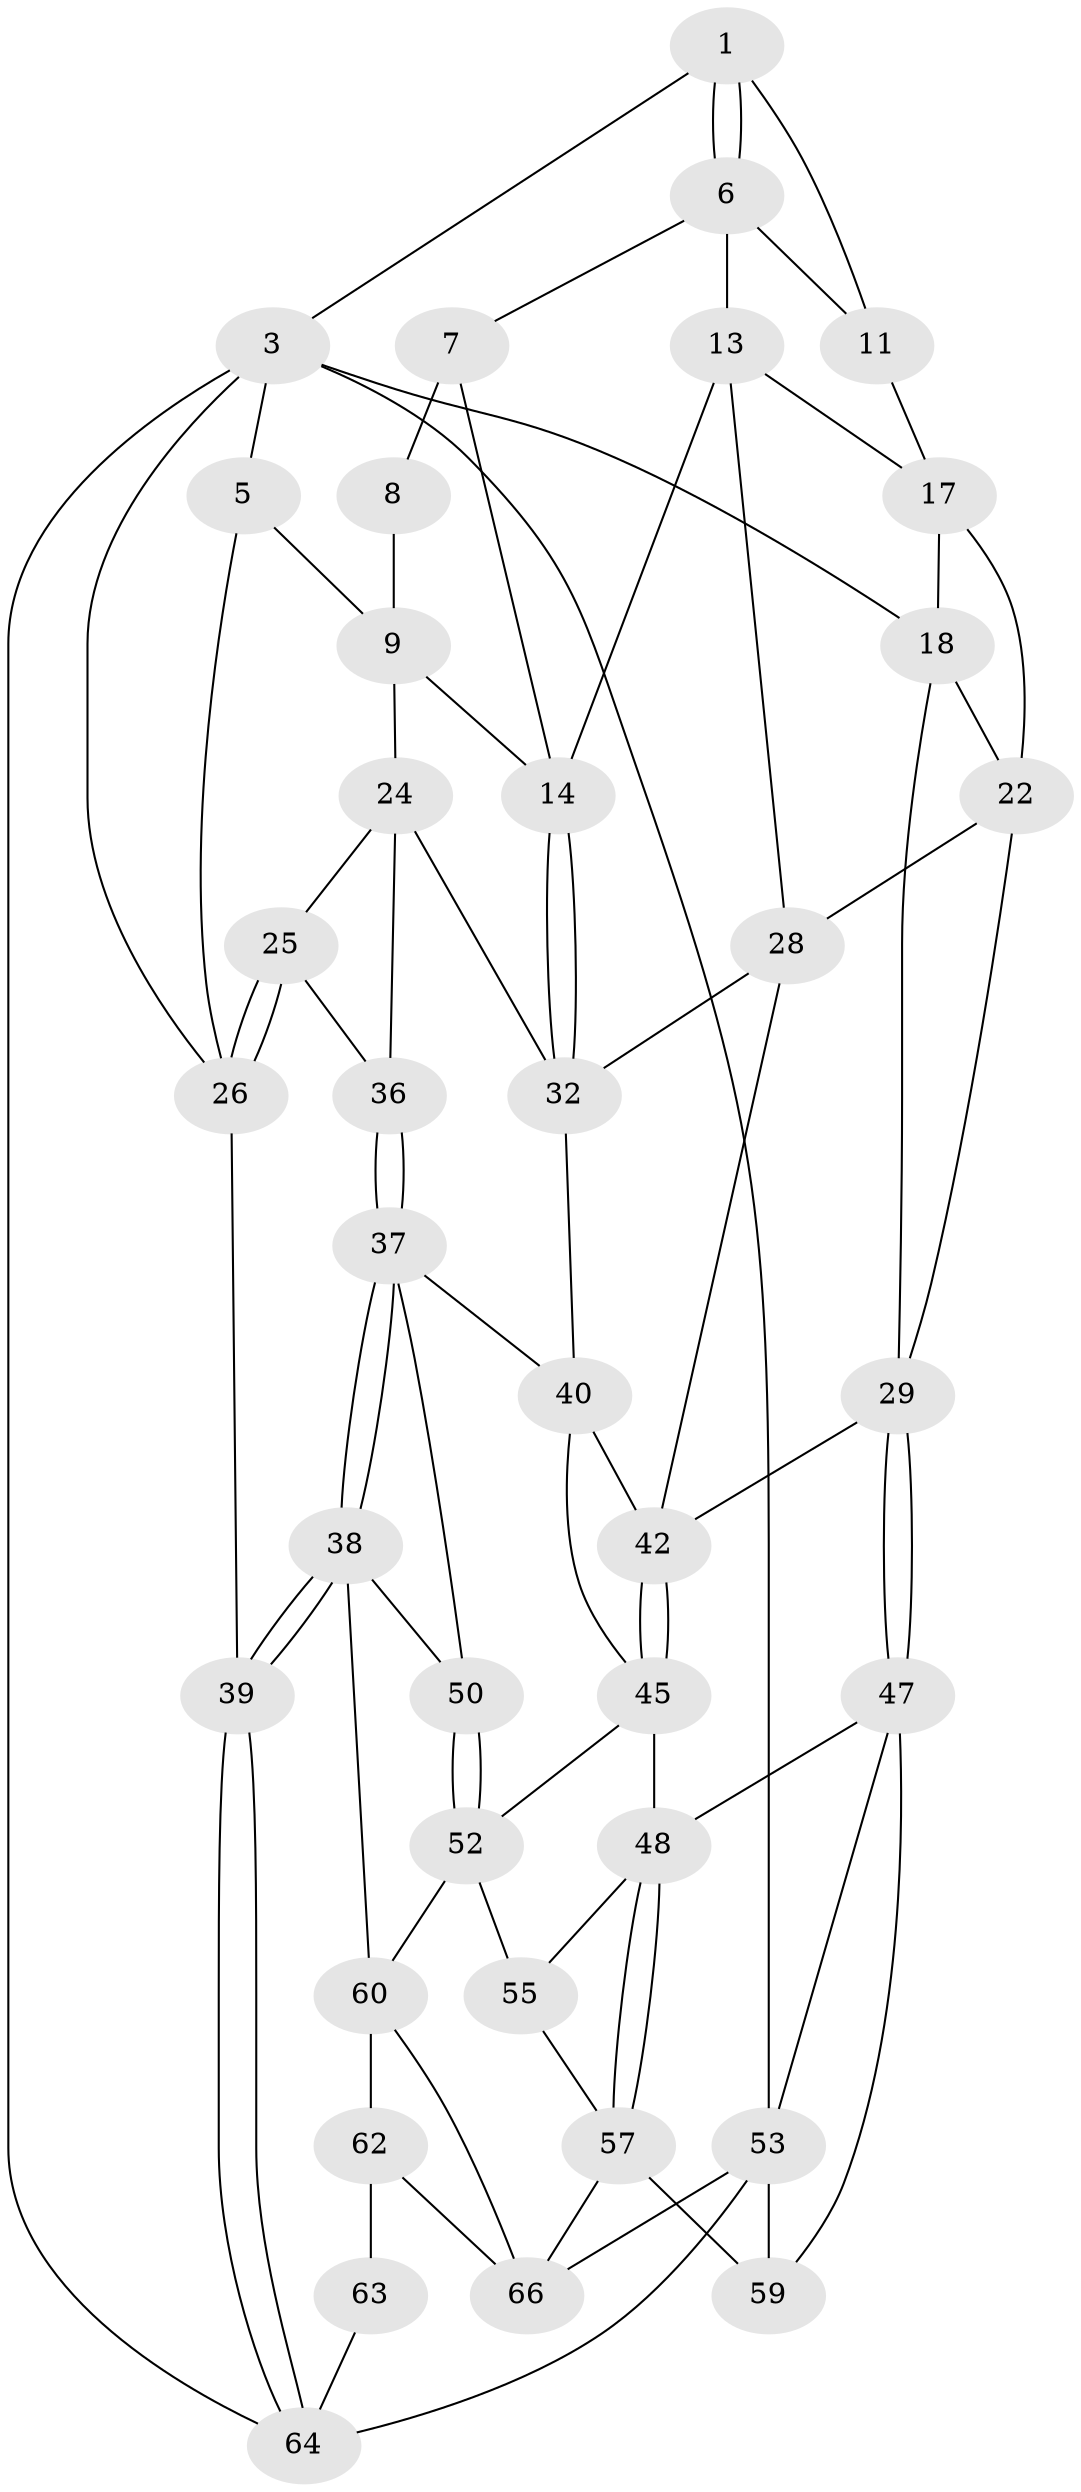 // original degree distribution, {3: 0.02857142857142857, 4: 0.3, 6: 0.2714285714285714, 5: 0.4}
// Generated by graph-tools (version 1.1) at 2025/42/03/06/25 10:42:33]
// undirected, 39 vertices, 83 edges
graph export_dot {
graph [start="1"]
  node [color=gray90,style=filled];
  1 [pos="+0.2767019855204418+0",super="+2"];
  3 [pos="+1+0",super="+4"];
  5 [pos="+0.27298545095366494+0",super="+10"];
  6 [pos="+0.3212147873796479+0.007609328221690529",super="+12"];
  7 [pos="+0.3205666127512683+0.012800339095049237",super="+16"];
  8 [pos="+0.2373008455787068+0.21515747974188001"];
  9 [pos="+0.22642176122580474+0.2229105063817015",super="+23"];
  11 [pos="+0.6436159855040707+0.06059471523585364"];
  13 [pos="+0.520933340017143+0.2903131053829177",super="+21"];
  14 [pos="+0.48867662746526735+0.29891626126139303",super="+15"];
  17 [pos="+0.7009307964101488+0.09610978640609352",super="+20"];
  18 [pos="+0.8827679289251288+0.1351345202314428",super="+19"];
  22 [pos="+0.8215006655736476+0.27702015238537653",super="+27"];
  24 [pos="+0.2721695782944407+0.3789373648647868",super="+33"];
  25 [pos="+0.15309032815598578+0.39276496126011134"];
  26 [pos="+0+0.3064725037587736",super="+31"];
  28 [pos="+0.6429244969441492+0.4186445607191235",super="+34"];
  29 [pos="+1+0.48246699601034837",super="+30"];
  32 [pos="+0.3874081554161859+0.42519904862906843",super="+35"];
  36 [pos="+0.21421506841850385+0.49441149193673567"];
  37 [pos="+0.20712416337804043+0.543895445562141",super="+41"];
  38 [pos="+0+0.6158821981595957",super="+51"];
  39 [pos="+0+0.6096731861653966"];
  40 [pos="+0.39205730097796726+0.5945899613136888",super="+44"];
  42 [pos="+0.7043132461854557+0.572004030755849",super="+43"];
  45 [pos="+0.6835714639909007+0.649759219772636",super="+46"];
  47 [pos="+1+0.5242868273931419",super="+54"];
  48 [pos="+0.758499290576537+0.7136866249534869",super="+49"];
  50 [pos="+0.22917835275877255+0.7356693659012835"];
  52 [pos="+0.44816157638801646+0.8520006486433461",super="+56"];
  53 [pos="+1+1",super="+65"];
  55 [pos="+0.6369921834582799+0.8244422867683703"];
  57 [pos="+0.8054391182411611+0.7796187029118381",super="+58"];
  59 [pos="+0.841828216602087+0.7976177142444293"];
  60 [pos="+0.4398650286760012+0.9327045985818937",super="+61"];
  62 [pos="+0.17747753244729125+0.9451245671861752",super="+70"];
  63 [pos="+0.043081741857692896+0.8399839398320303",super="+68"];
  64 [pos="+0+0.65304481657983",super="+67"];
  66 [pos="+0.6391250398517787+1",super="+69"];
  1 -- 6;
  1 -- 6;
  1 -- 3;
  1 -- 11;
  3 -- 53;
  3 -- 64;
  3 -- 26;
  3 -- 5;
  3 -- 18;
  5 -- 9;
  5 -- 26;
  6 -- 7;
  6 -- 11;
  6 -- 13;
  7 -- 8 [weight=2];
  7 -- 14;
  8 -- 9;
  9 -- 24;
  9 -- 14;
  11 -- 17;
  13 -- 14;
  13 -- 17;
  13 -- 28;
  14 -- 32;
  14 -- 32;
  17 -- 18;
  17 -- 22;
  18 -- 22;
  18 -- 29;
  22 -- 28;
  22 -- 29;
  24 -- 25;
  24 -- 32;
  24 -- 36;
  25 -- 26;
  25 -- 26;
  25 -- 36;
  26 -- 39;
  28 -- 42;
  28 -- 32;
  29 -- 47;
  29 -- 47;
  29 -- 42;
  32 -- 40;
  36 -- 37;
  36 -- 37;
  37 -- 38;
  37 -- 38;
  37 -- 40;
  37 -- 50;
  38 -- 39;
  38 -- 39;
  38 -- 50;
  38 -- 60;
  39 -- 64;
  39 -- 64;
  40 -- 42;
  40 -- 45;
  42 -- 45;
  42 -- 45;
  45 -- 48;
  45 -- 52;
  47 -- 48;
  47 -- 59;
  47 -- 53;
  48 -- 57;
  48 -- 57;
  48 -- 55;
  50 -- 52;
  50 -- 52;
  52 -- 60;
  52 -- 55;
  53 -- 64;
  53 -- 66;
  53 -- 59;
  55 -- 57;
  57 -- 59;
  57 -- 66;
  60 -- 62;
  60 -- 66;
  62 -- 63 [weight=2];
  62 -- 66;
  63 -- 64 [weight=2];
}
